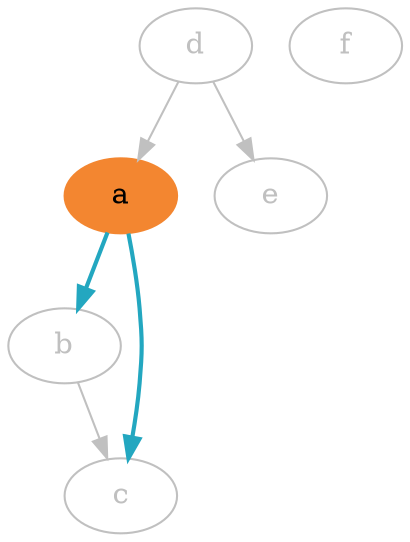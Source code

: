 digraph G {
  node [color="grey",fontcolor="grey"]
  edge [color="grey"]
	a -> b [style=bold,color="#23A7C0"];
  b -> c;
	a -> c [style=bold,color="#23A7C0"];
	d -> a;
	d -> e;
  a [fontcolor="black",style=filled,color="#F38630"];
  f;
}


